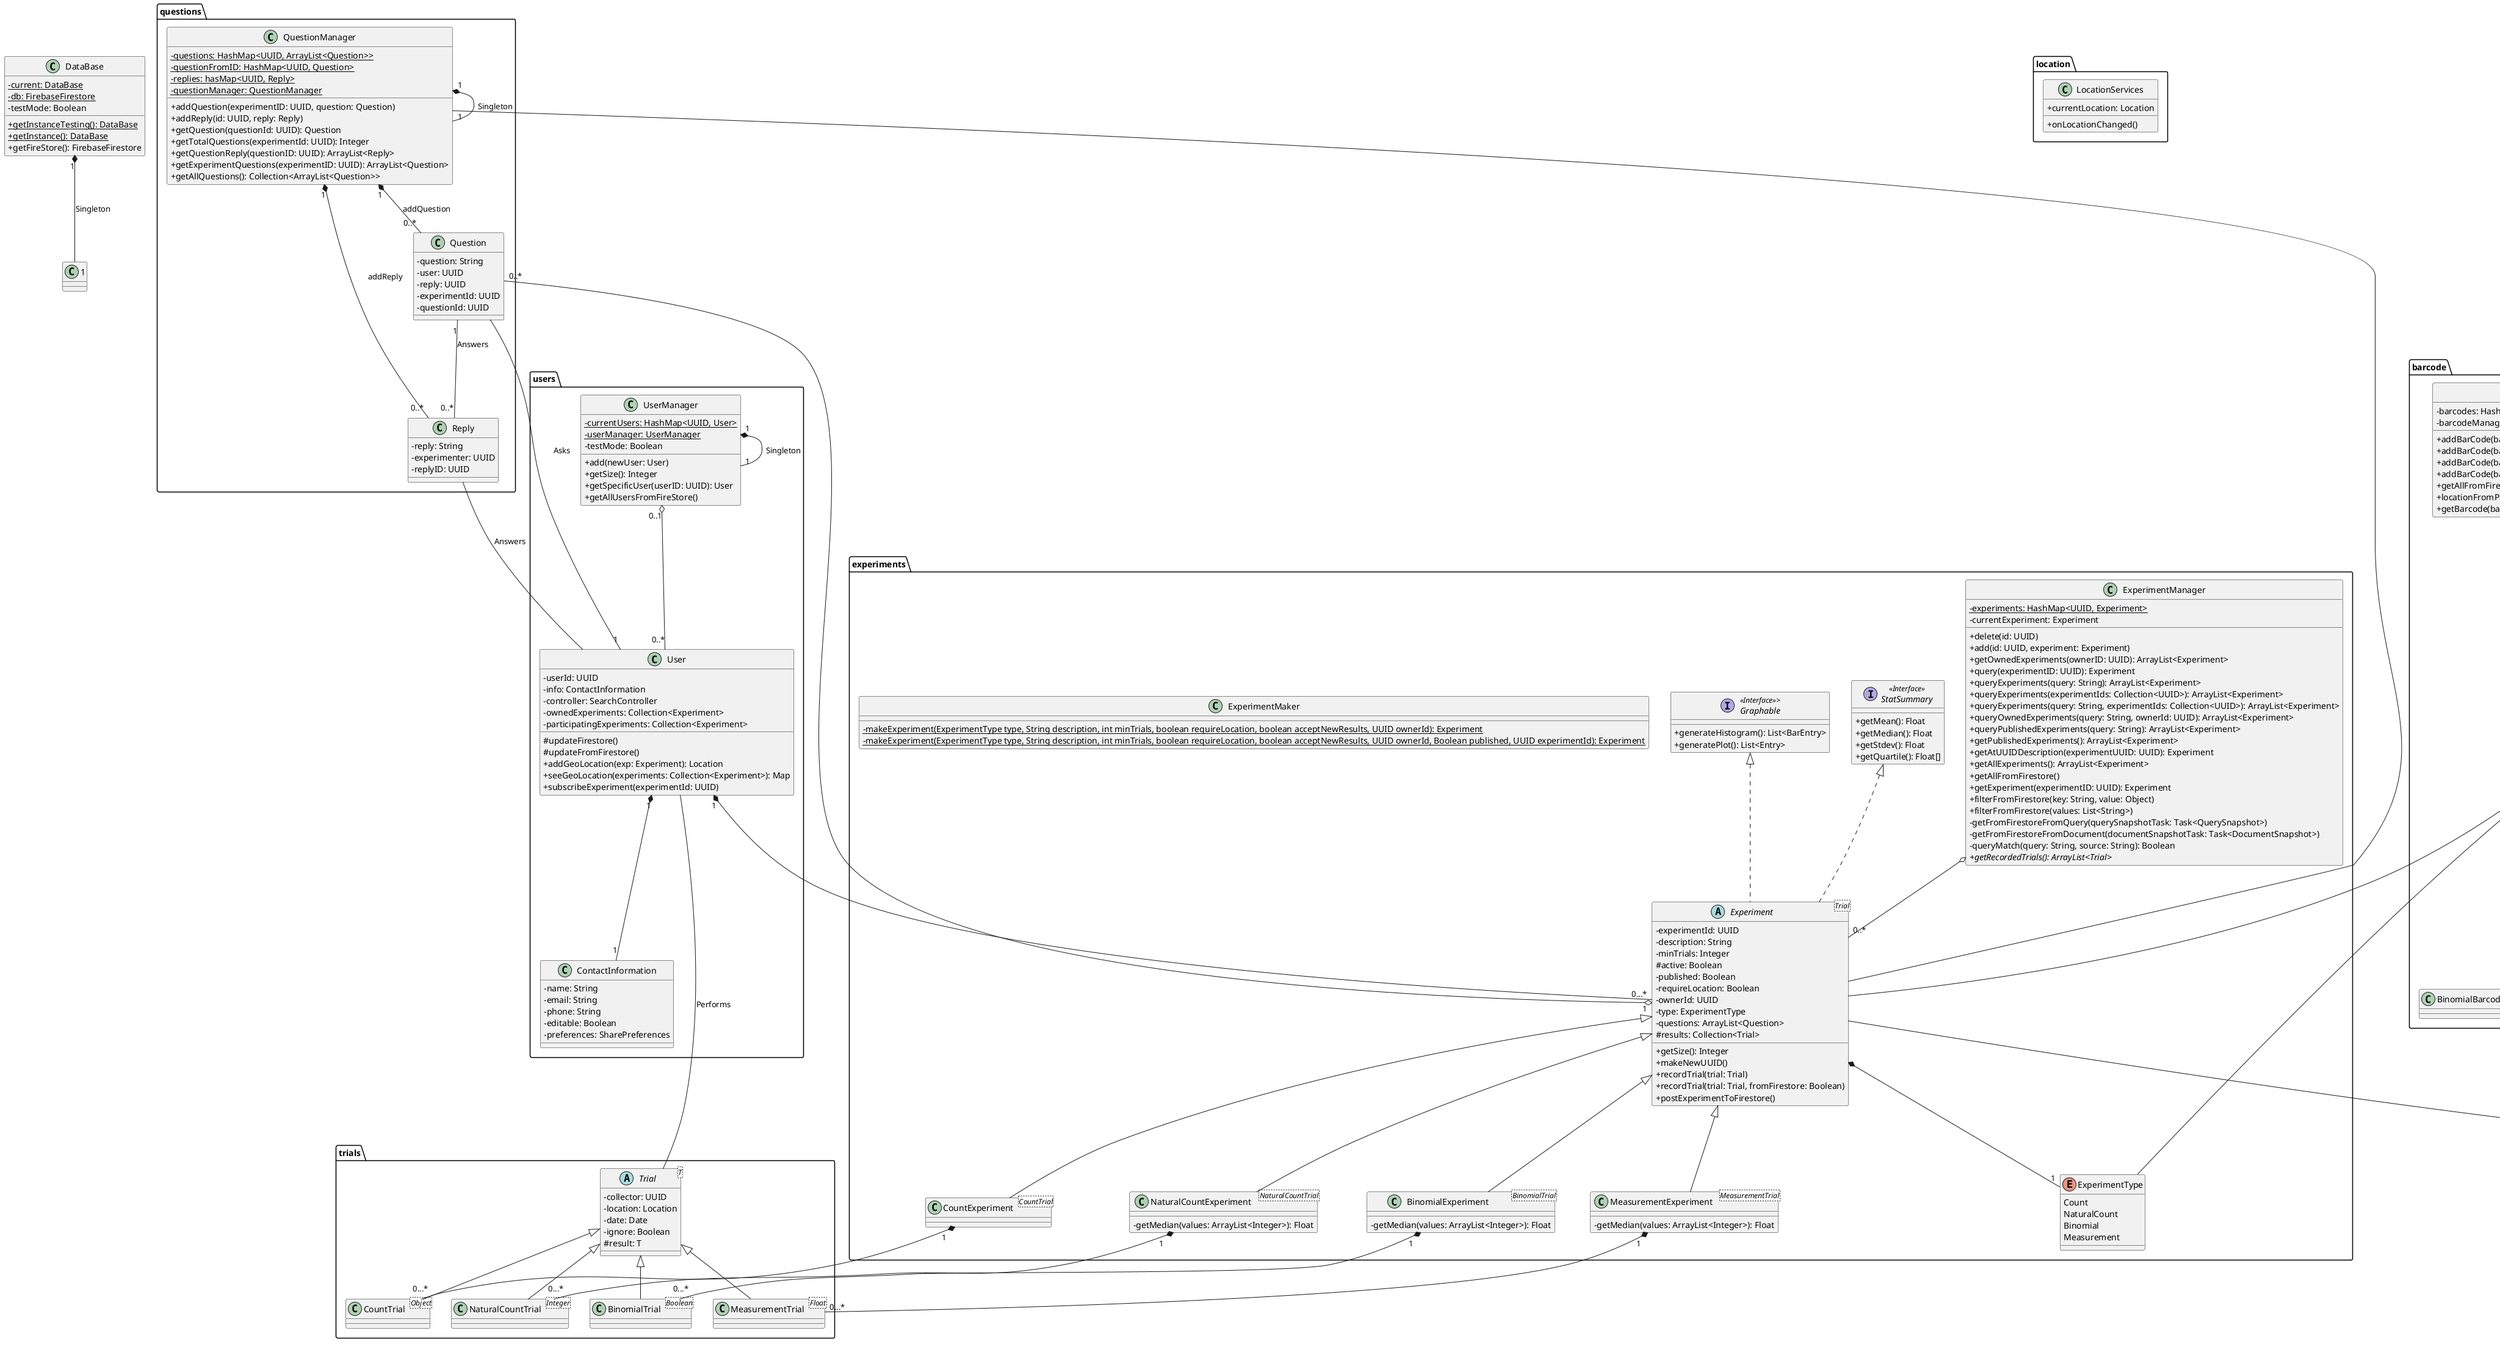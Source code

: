 @startuml UML
skinparam classAttributeIconSize 0

package users {
    ' generic class for an User
    ' note that experiments will likely be stored by user id instead of by all experiment info
    ' We could do hasing, but it's probably easier for now (for the UML sake) to represent this as a collection of experiments
    class User {
        -userId: UUID
        -info: ContactInformation
        -controller: SearchController
        -ownedExperiments: Collection<Experiment>
        -participatingExperiments: Collection<Experiment>
        #updateFirestore()
        #updateFromFirestore()
        +addGeoLocation(exp: Experiment): Location
        +seeGeoLocation(experiments: Collection<Experiment>): Map
        +subscribeExperiment(experimentId: UUID)
    }

    class ContactInformation {
        -name: String
        -email: String
        -phone: String
        -editable: Boolean
        -preferences: SharePreferences
    }

    class UserManager{
        -{static} currentUsers: HashMap<UUID, User>
        -{static} userManager: UserManager 
        -testMode: Boolean 
        +add(newUser: User)
        +getSize(): Integer 
        +getSpecificUser(userID: UUID): User 
        +getAllUsersFromFireStore()

    }

    UserManager "1" *-- "1" UserManager: Singleton

    UserManager "0..1" o-- "0..*" User
}

package questions {
    class Question {
        -question: String
        -user: UUID
        -reply: UUID
        -experimentId: UUID
        -questionId: UUID
    }

    class QuestionManager {
        - {static} questions: HashMap<UUID, ArrayList<Question>>
        - {static} questionFromID: HashMap<UUID, Question>
        - {static} replies: hasMap<UUID, Reply>
        - {static} questionManager: QuestionManager

        + addQuestion(experimentID: UUID, question: Question)
        + addReply(id: UUID, reply: Reply)
        + getQuestion(questionId: UUID): Question
        + getTotalQuestions(experimentId: UUID): Integer
        + getQuestionReply(questionID: UUID): ArrayList<Reply>
        + getExperimentQuestions(experimentID: UUID): ArrayList<Question>
        + getAllQuestions(): Collection<ArrayList<Question>>
    }

    ' assume that anyone who can reply to a question is a type of User
    class Reply {
        -reply: String
        -experimenter: UUID
        -replyID: UUID
    }
}

Question -- "1" User: Asks
Question "1" -- "0..*" Reply: Answers

Reply -- User: Answers

QuestionManager "1" *-- "1" QuestionManager: Singleton
QuestionManager "1" *-- "0..*" Question: addQuestion
QuestionManager "1" *-- "0..*" Reply: addReply

package experiments {
    ' allows the experiment to enforce only one trial type
    enum ExperimentType {
        Count
        NaturalCount
        Binomial
        Measurement
    }

    ' right now will just look for owner based on their id
    ' idea: make this 'experimentInfo' and give every type of experiment an experimentInfo instead
    ' rational: for displaying info and searching we don't need the results, just the info
    ' both are implemented so whichever we don't use can just be deleted
    abstract class Experiment<Trial> implements StatSummary, Graphable {
        -experimentId: UUID
        -description: String
        -minTrials: Integer
        #active: Boolean
        -published: Boolean
        -requireLocation: Boolean
        ' this is the userId of the owner
        -ownerId: UUID
        -type: ExperimentType
        -questions: ArrayList<Question>
        #results: Collection<Trial>
        +getSize(): Integer
        +makeNewUUID()
        +recordTrial(trial: Trial)
        +recordTrial(trial: Trial, fromFirestore: Boolean)
        +postExperimentToFirestore()
    }

    class ExperimentManager {
        - {static} experiments: HashMap<UUID, Experiment> 
        - currentExperiment: Experiment 

        + delete(id: UUID)
        + add(id: UUID, experiment: Experiment)
        + getOwnedExperiments(ownerID: UUID): ArrayList<Experiment> 
        + query(experimentID: UUID): Experiment 
        + queryExperiments(query: String): ArrayList<Experiment> 
        + queryExperiments(experimentIds: Collection<UUID>): ArrayList<Experiment>
        + queryExperiments(query: String, experimentIds: Collection<UUID>): ArrayList<Experiment>
        + queryOwnedExperiments(query: String, ownerId: UUID): ArrayList<Experiment>
        + queryPublishedExperiments(query: String): ArrayList<Experiment>
        + getPublishedExperiments(): ArrayList<Experiment>
        + getAtUUIDDescription(experimentUUID: UUID): Experiment
        + getAllExperiments(): ArrayList<Experiment> 
        + getAllFromFirestore()
        + getExperiment(experimentID: UUID): Experiment
        + filterFromFirestore(key: String, value: Object)
        + filterFromFirestore(values: List<String>)
        - getFromFirestoreFromQuery(querySnapshotTask: Task<QuerySnapshot>)
        - getFromFirestoreFromDocument(documentSnapshotTask: Task<DocumentSnapshot>)
        - queryMatch(query: String, source: String): Boolean
        + {abstract} getRecordedTrials(): ArrayList<Trial>
    }

    class CountExperiment<CountTrial> extends Experiment {}

    class NaturalCountExperiment<NaturalCountTrial> extends Experiment {
        -getMedian(values: ArrayList<Integer>): Float
    }

    class BinomialExperiment<BinomialTrial> extends Experiment {
        -getMedian(values: ArrayList<Integer>): Float
    }

    class MeasurementExperiment<MeasurementTrial> extends Experiment {
        -getMedian(values: ArrayList<Integer>): Float

    }

    class ExperimentMaker {
        -{static} makeExperiment(ExperimentType type, String description, int minTrials, boolean requireLocation, boolean acceptNewResults, UUID ownerId): Experiment
        -{static} makeExperiment(ExperimentType type, String description, int minTrials, boolean requireLocation, boolean acceptNewResults, UUID ownerId, Boolean published, UUID experimentId): Experiment
    }

    interface "StatSummary" as StatSummary <<Interface>> {
        +getMean(): Float
        +getMedian(): Float
        +getStdev(): Float
        +getQuartile(): Float[]
    }

    interface "Graphable" as Graphable <<Interface>>> {
        +generateHistogram(): List<BarEntry>
        +generatePlot(): List<Entry>
    }

    ExperimentManager o-- "0..*" Experiment

    Experiment *-- "1" ExperimentType

    User "1" *-- "0...*" Experiment

    Question "0..*" --o "1" Experiment

    QuestionManager -- Experiment
}

package trials {
    ' each trial has a unique QRCode associated with it
    abstract class Trial<T> {
        ' just going to user User ID here
        -collector: UUID
        -location: Location
        -date: Date
        -ignore: Boolean
        #result: T
    }

    class CountTrial<Object> extends Trial {
        ' essentially just a trial but it's own class since other types of trial aren't a count trial
    }

    ' no unsigned ints in java, not sure how to enforce natural numbers only
    class NaturalCountTrial<Integer> extends Trial

    ' will likely specify true = pass, false = fail
    class BinomialTrial<Boolean> extends Trial

    class MeasurementTrial<Float> extends Trial
}

package qr {

    class ExperimentQRCode extends QRCode {}

    class BinomialQRCode extends QRCode{
        - result: Boolean
    }

    class CountQRCode extends QRCode{}

    class MeasurementQRCode extends QRCode{
        -value: float
    }

    class NaturalQRCode extends QRCode{
        -value: int
    }

    class QRMaker {
        +decodeQRString(String rawContent): QRCode
        +checkQRHeader(String qrString): Boolean
    }

    abstract class QRCode {
        - rawContentString: String
        - experimentID: UUID
        - type: QRType
        - qrCodeImage: Bitmap
        + encodeStringToQR(encodedContent: String): Bitmap
    }

    enum QRType {
        Experiment
        BinomialTrial
        CountTrial
        MeasurementTrial
        NaturalCountTrial
    }

    class QRMalformattedException

    QRType -- QRCode 

    QRMaker "1" o-- "0..*" QRCode: decodeQRString 

    QRMaker -- QRMalformattedException: Throws 
}

package barcode{
    class BarcodeManager{
        -barcodes: HashMap<String,BarcodeReference>
        -barcodeManager: BarcodeManager 
        +addBarCode(barcodeVal: String, experimentId: UUID, result: Integer, location: Location)
        +addBarCode(barcodeVal: String, experimentId: UUID, result: Float, location: Location)
        +addBarCode(barcodeVal: String, experimentId: UUID, result: Boolean, location: Location)
        +addBarCode(barcodeVal: String, experimentId: UUID,  location: Location)
        +getAllFromFireStore()
        +locationFromPairing(document: QueryDocumentSnapShot): Location 
        +getBarcode(barcodeVal: String): BarcodeReference 
    }

    BarcodeManager "1" *-- "1" BarcodeManager: Singleton

    BarcodeManager o-- "0..*" BarcodeReference 


    abstract class BarcodeReference{
        -barcodeVal: String 
        -experimentID: UUID
        -type: ExperimentType
        -location: Location 
        -T: result 
        +postBarcodeToFirestore()    
    }

    class BinomialBarcodeReference<Boolean> extends BarcodeReference

    class CountBarcodeReference<Object> extends BarcodeReference

    class MeasurementBarcodeReference<Float> extends BarcodeReference

    class NaturalBarcodeReference<Integer> extends BarcodeReference


}

package location{

    class LocationServices {
        +currentLocation: Location 
        +onLocationChanged() 
    }
}

class DataBase{
    -{static} current: DataBase 
    -{static} db: FirebaseFirestore 
    -testMode: Boolean 

    +{static} getInstanceTesting(): DataBase 
    +{static} getInstance(): DataBase 
    +getFireStore(): FirebaseFirestore 
}

DataBase "1" *-- "1": Singleton 

User "1" *-- "1" ContactInformation

CountExperiment "1" *-- "0...*" CountTrial

NaturalCountExperiment "1" *-- "0...*" NaturalCountTrial

BinomialExperiment "1" *-- "0...*" BinomialTrial

MeasurementExperiment "1" *-- "0...*" MeasurementTrial

User -- Trial: Performs

Experiment -- QRCode

BarcodeReference o-- Experiment 

BarcodeReference o-- ExperimentType



@enduml
